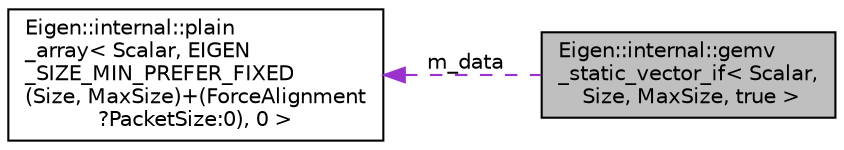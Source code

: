 digraph "Eigen::internal::gemv_static_vector_if&lt; Scalar, Size, MaxSize, true &gt;"
{
  edge [fontname="Helvetica",fontsize="10",labelfontname="Helvetica",labelfontsize="10"];
  node [fontname="Helvetica",fontsize="10",shape=record];
  rankdir="LR";
  Node1 [label="Eigen::internal::gemv\l_static_vector_if\< Scalar,\l Size, MaxSize, true \>",height=0.2,width=0.4,color="black", fillcolor="grey75", style="filled" fontcolor="black"];
  Node2 -> Node1 [dir="back",color="darkorchid3",fontsize="10",style="dashed",label=" m_data" ,fontname="Helvetica"];
  Node2 [label="Eigen::internal::plain\l_array\< Scalar, EIGEN\l_SIZE_MIN_PREFER_FIXED\l(Size, MaxSize)+(ForceAlignment\l?PacketSize:0), 0 \>",height=0.2,width=0.4,color="black", fillcolor="white", style="filled",URL="$structEigen_1_1internal_1_1plain__array.html"];
}
